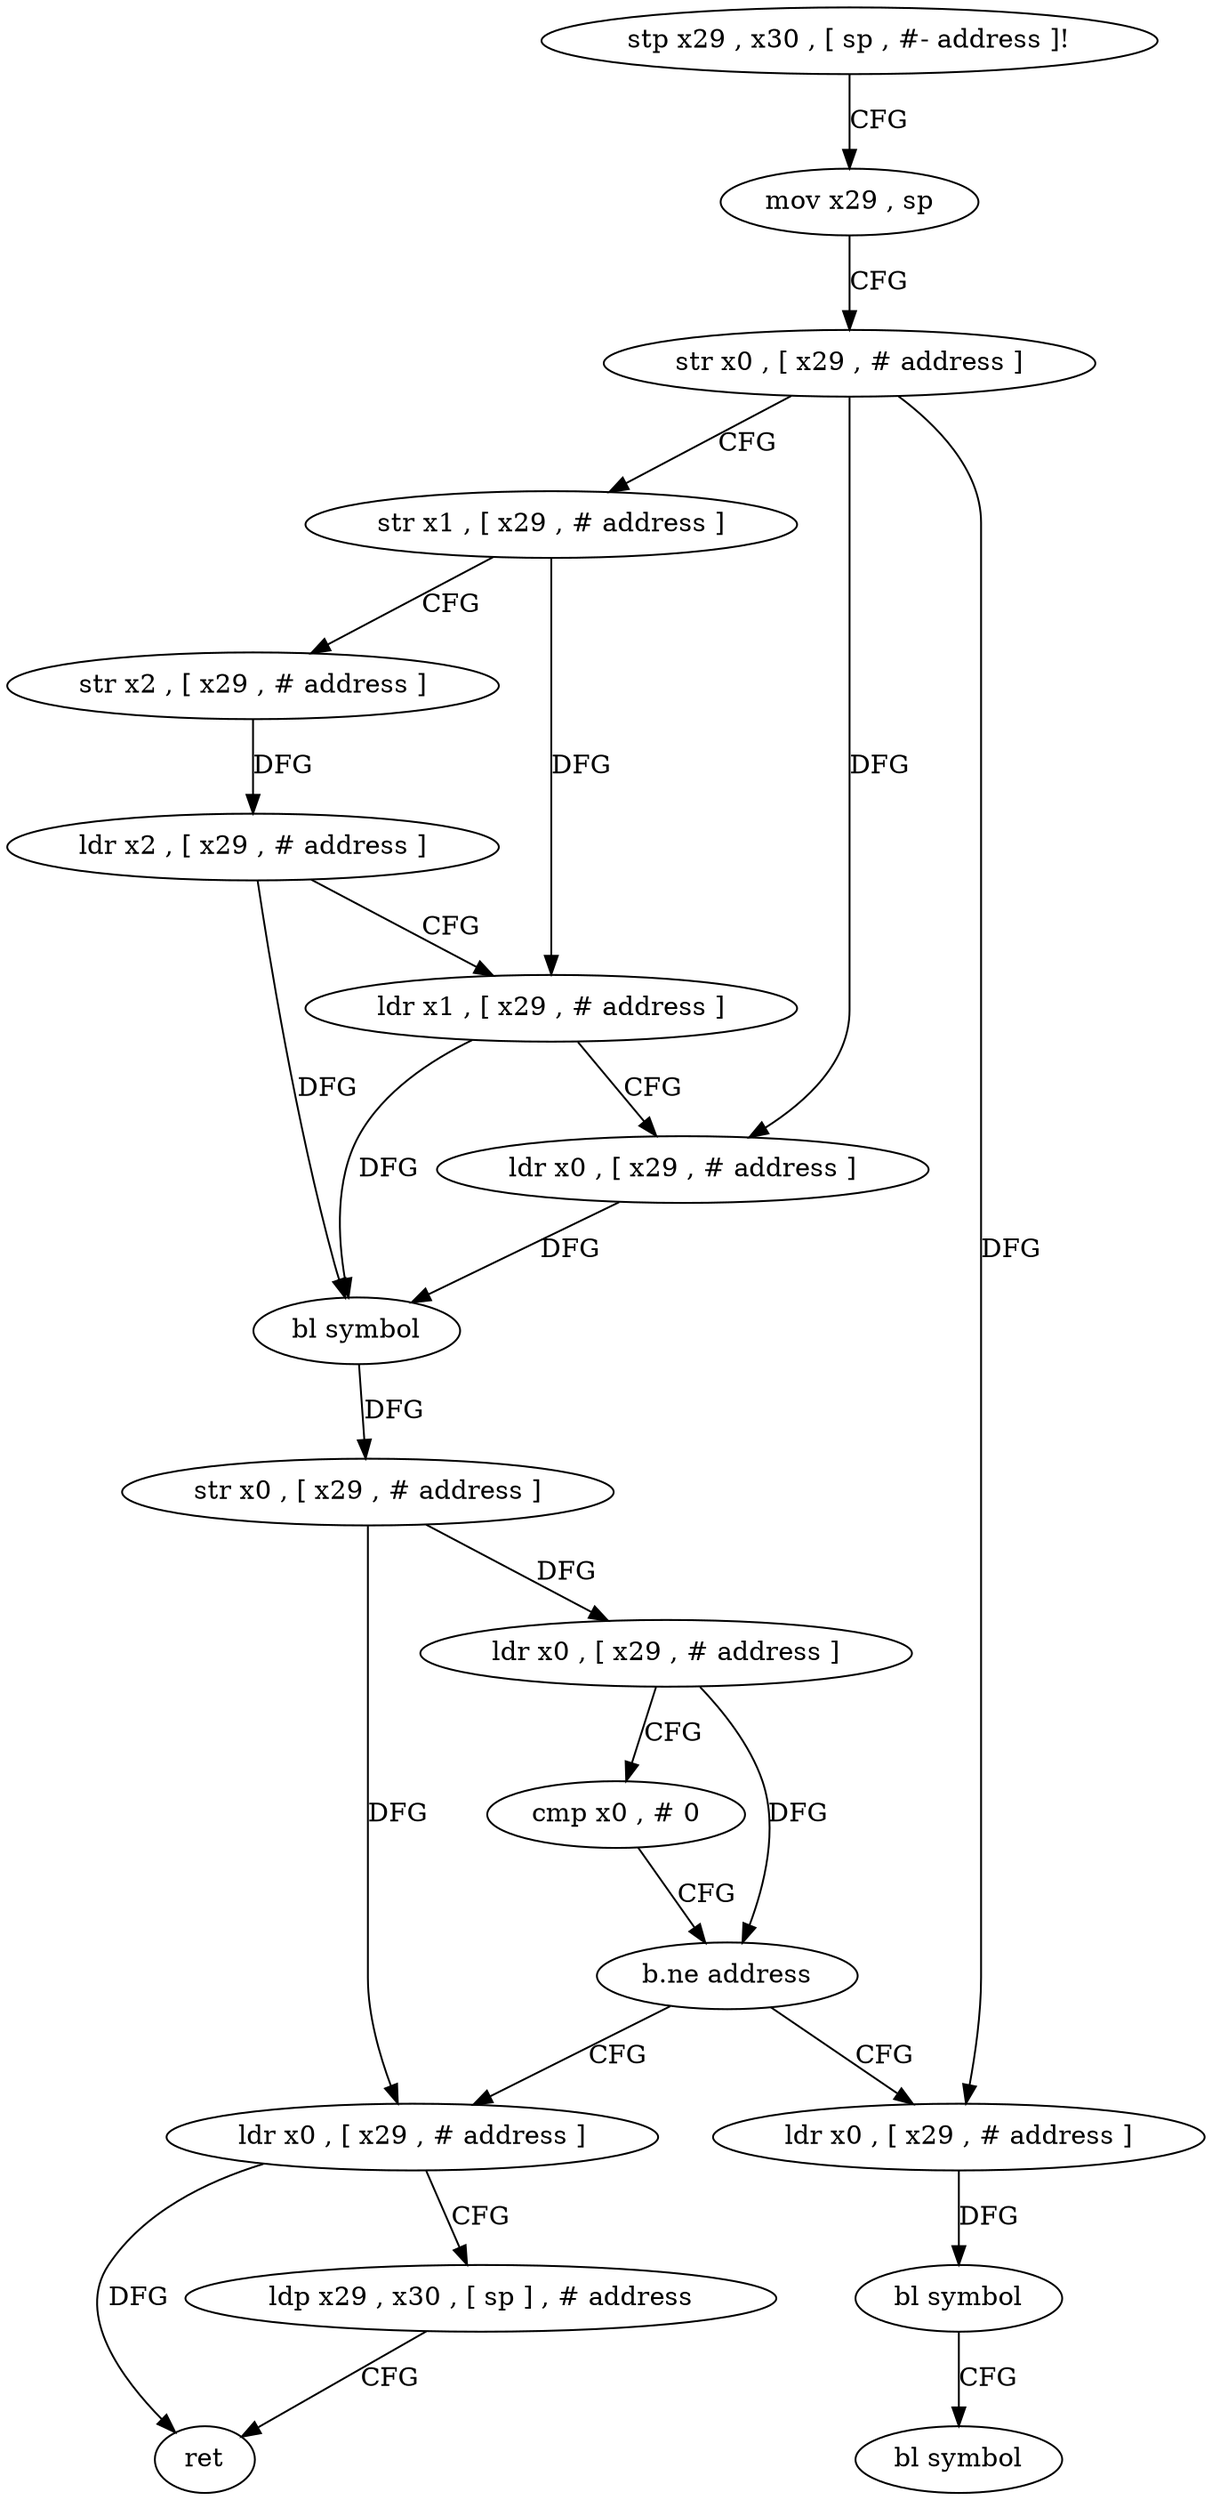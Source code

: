 digraph "func" {
"4289004" [label = "stp x29 , x30 , [ sp , #- address ]!" ]
"4289008" [label = "mov x29 , sp" ]
"4289012" [label = "str x0 , [ x29 , # address ]" ]
"4289016" [label = "str x1 , [ x29 , # address ]" ]
"4289020" [label = "str x2 , [ x29 , # address ]" ]
"4289024" [label = "ldr x2 , [ x29 , # address ]" ]
"4289028" [label = "ldr x1 , [ x29 , # address ]" ]
"4289032" [label = "ldr x0 , [ x29 , # address ]" ]
"4289036" [label = "bl symbol" ]
"4289040" [label = "str x0 , [ x29 , # address ]" ]
"4289044" [label = "ldr x0 , [ x29 , # address ]" ]
"4289048" [label = "cmp x0 , # 0" ]
"4289052" [label = "b.ne address" ]
"4289068" [label = "ldr x0 , [ x29 , # address ]" ]
"4289056" [label = "ldr x0 , [ x29 , # address ]" ]
"4289072" [label = "ldp x29 , x30 , [ sp ] , # address" ]
"4289076" [label = "ret" ]
"4289060" [label = "bl symbol" ]
"4289064" [label = "bl symbol" ]
"4289004" -> "4289008" [ label = "CFG" ]
"4289008" -> "4289012" [ label = "CFG" ]
"4289012" -> "4289016" [ label = "CFG" ]
"4289012" -> "4289032" [ label = "DFG" ]
"4289012" -> "4289056" [ label = "DFG" ]
"4289016" -> "4289020" [ label = "CFG" ]
"4289016" -> "4289028" [ label = "DFG" ]
"4289020" -> "4289024" [ label = "DFG" ]
"4289024" -> "4289028" [ label = "CFG" ]
"4289024" -> "4289036" [ label = "DFG" ]
"4289028" -> "4289032" [ label = "CFG" ]
"4289028" -> "4289036" [ label = "DFG" ]
"4289032" -> "4289036" [ label = "DFG" ]
"4289036" -> "4289040" [ label = "DFG" ]
"4289040" -> "4289044" [ label = "DFG" ]
"4289040" -> "4289068" [ label = "DFG" ]
"4289044" -> "4289048" [ label = "CFG" ]
"4289044" -> "4289052" [ label = "DFG" ]
"4289048" -> "4289052" [ label = "CFG" ]
"4289052" -> "4289068" [ label = "CFG" ]
"4289052" -> "4289056" [ label = "CFG" ]
"4289068" -> "4289072" [ label = "CFG" ]
"4289068" -> "4289076" [ label = "DFG" ]
"4289056" -> "4289060" [ label = "DFG" ]
"4289072" -> "4289076" [ label = "CFG" ]
"4289060" -> "4289064" [ label = "CFG" ]
}
